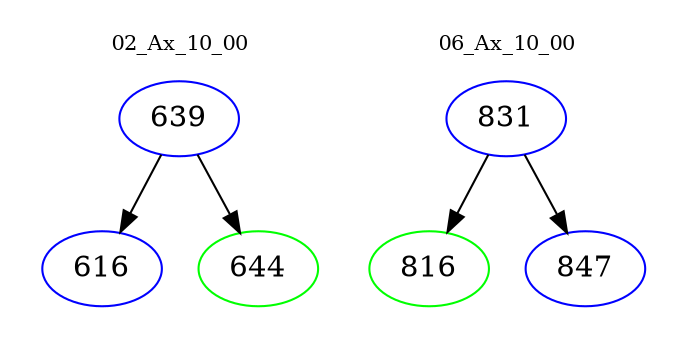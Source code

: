 digraph{
subgraph cluster_0 {
color = white
label = "02_Ax_10_00";
fontsize=10;
T0_639 [label="639", color="blue"]
T0_639 -> T0_616 [color="black"]
T0_616 [label="616", color="blue"]
T0_639 -> T0_644 [color="black"]
T0_644 [label="644", color="green"]
}
subgraph cluster_1 {
color = white
label = "06_Ax_10_00";
fontsize=10;
T1_831 [label="831", color="blue"]
T1_831 -> T1_816 [color="black"]
T1_816 [label="816", color="green"]
T1_831 -> T1_847 [color="black"]
T1_847 [label="847", color="blue"]
}
}
